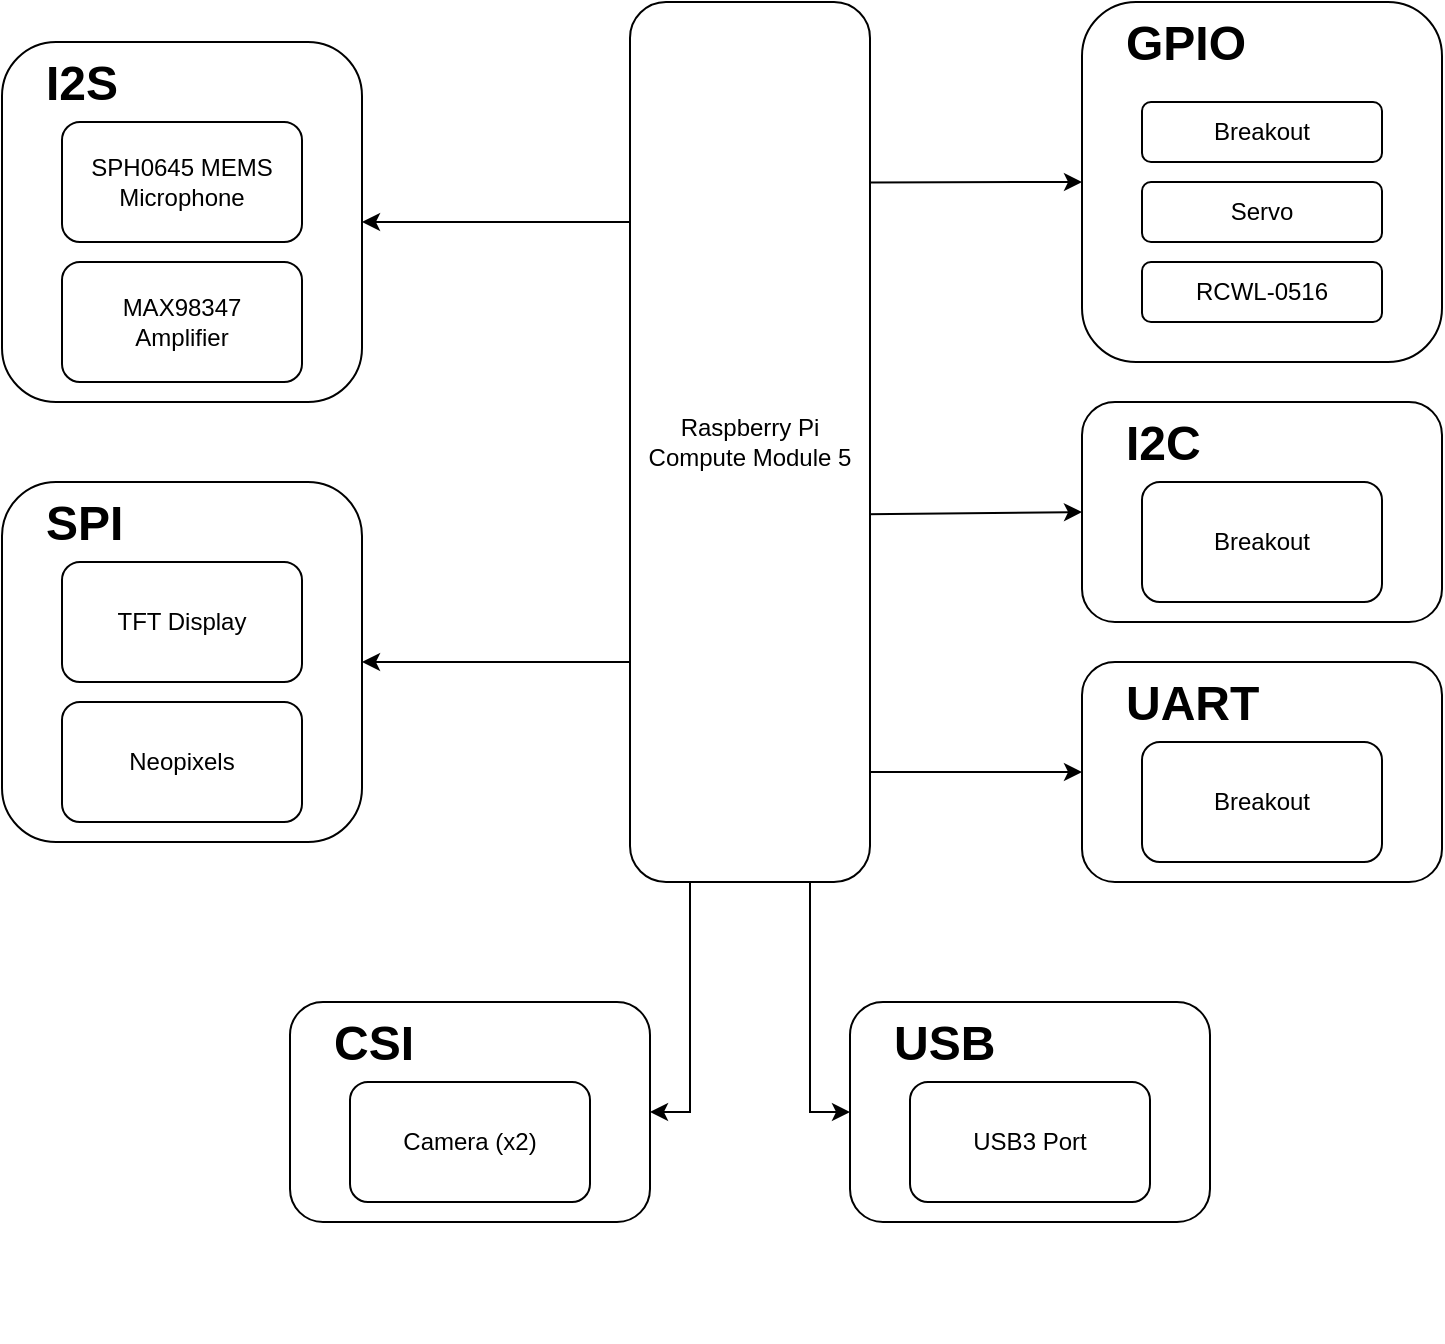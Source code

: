 <mxfile version="25.0.3">
  <diagram name="Page-1" id="oB73Pj1d5-FErsLsA9Aw">
    <mxGraphModel dx="1026" dy="579" grid="1" gridSize="10" guides="1" tooltips="1" connect="1" arrows="1" fold="1" page="1" pageScale="1" pageWidth="827" pageHeight="1169" math="0" shadow="0">
      <root>
        <mxCell id="0" />
        <mxCell id="1" parent="0" />
        <mxCell id="dYm7dDyOneSl2GsxLzdn-23" style="rounded=0;orthogonalLoop=1;jettySize=auto;html=1;exitX=0;exitY=0.25;exitDx=0;exitDy=0;entryX=1;entryY=0.5;entryDx=0;entryDy=0;" edge="1" parent="1" source="dYm7dDyOneSl2GsxLzdn-1" target="dYm7dDyOneSl2GsxLzdn-4">
          <mxGeometry relative="1" as="geometry" />
        </mxCell>
        <mxCell id="dYm7dDyOneSl2GsxLzdn-24" style="rounded=0;orthogonalLoop=1;jettySize=auto;html=1;exitX=0;exitY=0.75;exitDx=0;exitDy=0;entryX=1;entryY=0.5;entryDx=0;entryDy=0;" edge="1" parent="1" source="dYm7dDyOneSl2GsxLzdn-1" target="dYm7dDyOneSl2GsxLzdn-6">
          <mxGeometry relative="1" as="geometry" />
        </mxCell>
        <mxCell id="dYm7dDyOneSl2GsxLzdn-25" style="rounded=0;orthogonalLoop=1;jettySize=auto;html=1;exitX=1;exitY=0.205;exitDx=0;exitDy=0;entryX=0;entryY=0.5;entryDx=0;entryDy=0;exitPerimeter=0;" edge="1" parent="1" source="dYm7dDyOneSl2GsxLzdn-1" target="dYm7dDyOneSl2GsxLzdn-10">
          <mxGeometry relative="1" as="geometry" />
        </mxCell>
        <mxCell id="dYm7dDyOneSl2GsxLzdn-26" style="rounded=0;orthogonalLoop=1;jettySize=auto;html=1;exitX=0.983;exitY=0.582;exitDx=0;exitDy=0;entryX=0;entryY=0.5;entryDx=0;entryDy=0;exitPerimeter=0;" edge="1" parent="1" source="dYm7dDyOneSl2GsxLzdn-1" target="dYm7dDyOneSl2GsxLzdn-14">
          <mxGeometry relative="1" as="geometry" />
        </mxCell>
        <mxCell id="dYm7dDyOneSl2GsxLzdn-27" style="rounded=0;orthogonalLoop=1;jettySize=auto;html=1;exitX=1;exitY=0.875;exitDx=0;exitDy=0;entryX=0;entryY=0.5;entryDx=0;entryDy=0;exitPerimeter=0;" edge="1" parent="1" source="dYm7dDyOneSl2GsxLzdn-1" target="dYm7dDyOneSl2GsxLzdn-18">
          <mxGeometry relative="1" as="geometry" />
        </mxCell>
        <mxCell id="dYm7dDyOneSl2GsxLzdn-38" style="edgeStyle=orthogonalEdgeStyle;rounded=0;orthogonalLoop=1;jettySize=auto;html=1;exitX=0.25;exitY=1;exitDx=0;exitDy=0;entryX=1;entryY=0.5;entryDx=0;entryDy=0;" edge="1" parent="1" source="dYm7dDyOneSl2GsxLzdn-1" target="dYm7dDyOneSl2GsxLzdn-31">
          <mxGeometry relative="1" as="geometry" />
        </mxCell>
        <mxCell id="dYm7dDyOneSl2GsxLzdn-39" style="edgeStyle=orthogonalEdgeStyle;rounded=0;orthogonalLoop=1;jettySize=auto;html=1;exitX=0.75;exitY=1;exitDx=0;exitDy=0;entryX=0;entryY=0.5;entryDx=0;entryDy=0;" edge="1" parent="1" source="dYm7dDyOneSl2GsxLzdn-1" target="dYm7dDyOneSl2GsxLzdn-35">
          <mxGeometry relative="1" as="geometry" />
        </mxCell>
        <mxCell id="dYm7dDyOneSl2GsxLzdn-1" value="Raspberry Pi&lt;br&gt;Compute Module 5" style="rounded=1;whiteSpace=wrap;html=1;" vertex="1" parent="1">
          <mxGeometry x="354" y="80" width="120" height="440" as="geometry" />
        </mxCell>
        <mxCell id="dYm7dDyOneSl2GsxLzdn-10" value="" style="rounded=1;whiteSpace=wrap;html=1;" vertex="1" parent="1">
          <mxGeometry x="580" y="80" width="180" height="180" as="geometry" />
        </mxCell>
        <mxCell id="dYm7dDyOneSl2GsxLzdn-11" value="Breakout" style="rounded=1;whiteSpace=wrap;html=1;" vertex="1" parent="1">
          <mxGeometry x="610" y="130" width="120" height="30" as="geometry" />
        </mxCell>
        <mxCell id="dYm7dDyOneSl2GsxLzdn-12" value="RCWL-0516" style="rounded=1;whiteSpace=wrap;html=1;" vertex="1" parent="1">
          <mxGeometry x="610" y="210" width="120" height="30" as="geometry" />
        </mxCell>
        <mxCell id="dYm7dDyOneSl2GsxLzdn-13" value="&lt;h1 style=&quot;margin-top: 0px;&quot;&gt;&lt;span style=&quot;background-color: initial;&quot;&gt;GPIO&lt;/span&gt;&lt;/h1&gt;" style="text;html=1;whiteSpace=wrap;overflow=hidden;rounded=0;" vertex="1" parent="1">
          <mxGeometry x="600" y="80" width="70" height="40" as="geometry" />
        </mxCell>
        <mxCell id="dYm7dDyOneSl2GsxLzdn-14" value="" style="rounded=1;whiteSpace=wrap;html=1;" vertex="1" parent="1">
          <mxGeometry x="580" y="280" width="180" height="110" as="geometry" />
        </mxCell>
        <mxCell id="dYm7dDyOneSl2GsxLzdn-15" value="Breakout" style="rounded=1;whiteSpace=wrap;html=1;" vertex="1" parent="1">
          <mxGeometry x="610" y="320" width="120" height="60" as="geometry" />
        </mxCell>
        <mxCell id="dYm7dDyOneSl2GsxLzdn-17" value="&lt;h1 style=&quot;margin-top: 0px;&quot;&gt;&lt;span style=&quot;background-color: initial;&quot;&gt;I2C&lt;/span&gt;&lt;/h1&gt;" style="text;html=1;whiteSpace=wrap;overflow=hidden;rounded=0;" vertex="1" parent="1">
          <mxGeometry x="600" y="280" width="70" height="40" as="geometry" />
        </mxCell>
        <mxCell id="dYm7dDyOneSl2GsxLzdn-18" value="" style="rounded=1;whiteSpace=wrap;html=1;" vertex="1" parent="1">
          <mxGeometry x="580" y="410" width="180" height="110" as="geometry" />
        </mxCell>
        <mxCell id="dYm7dDyOneSl2GsxLzdn-19" value="Breakout" style="rounded=1;whiteSpace=wrap;html=1;" vertex="1" parent="1">
          <mxGeometry x="610" y="450" width="120" height="60" as="geometry" />
        </mxCell>
        <mxCell id="dYm7dDyOneSl2GsxLzdn-20" value="&lt;h1 style=&quot;margin-top: 0px;&quot;&gt;&lt;span style=&quot;background-color: initial;&quot;&gt;UART&lt;/span&gt;&lt;/h1&gt;" style="text;html=1;whiteSpace=wrap;overflow=hidden;rounded=0;" vertex="1" parent="1">
          <mxGeometry x="600" y="410" width="70" height="40" as="geometry" />
        </mxCell>
        <mxCell id="dYm7dDyOneSl2GsxLzdn-22" value="" style="group" vertex="1" connectable="0" parent="1">
          <mxGeometry x="40" y="320" width="180" height="180" as="geometry" />
        </mxCell>
        <mxCell id="dYm7dDyOneSl2GsxLzdn-6" value="" style="rounded=1;whiteSpace=wrap;html=1;" vertex="1" parent="dYm7dDyOneSl2GsxLzdn-22">
          <mxGeometry width="180" height="180" as="geometry" />
        </mxCell>
        <mxCell id="dYm7dDyOneSl2GsxLzdn-7" value="TFT Display" style="rounded=1;whiteSpace=wrap;html=1;" vertex="1" parent="dYm7dDyOneSl2GsxLzdn-22">
          <mxGeometry x="30" y="40" width="120" height="60" as="geometry" />
        </mxCell>
        <mxCell id="dYm7dDyOneSl2GsxLzdn-8" value="Neopixels" style="rounded=1;whiteSpace=wrap;html=1;" vertex="1" parent="dYm7dDyOneSl2GsxLzdn-22">
          <mxGeometry x="30" y="110" width="120" height="60" as="geometry" />
        </mxCell>
        <mxCell id="dYm7dDyOneSl2GsxLzdn-9" value="&lt;h1 style=&quot;margin-top: 0px;&quot;&gt;&lt;span style=&quot;background-color: initial;&quot;&gt;SPI&lt;/span&gt;&lt;/h1&gt;" style="text;html=1;whiteSpace=wrap;overflow=hidden;rounded=0;" vertex="1" parent="dYm7dDyOneSl2GsxLzdn-22">
          <mxGeometry x="20" width="50" height="40" as="geometry" />
        </mxCell>
        <mxCell id="dYm7dDyOneSl2GsxLzdn-28" value="" style="group" vertex="1" connectable="0" parent="1">
          <mxGeometry x="40" y="100" width="180" height="180" as="geometry" />
        </mxCell>
        <mxCell id="dYm7dDyOneSl2GsxLzdn-4" value="" style="rounded=1;whiteSpace=wrap;html=1;" vertex="1" parent="dYm7dDyOneSl2GsxLzdn-28">
          <mxGeometry width="180" height="180" as="geometry" />
        </mxCell>
        <mxCell id="dYm7dDyOneSl2GsxLzdn-2" value="SPH0645 MEMS&lt;br&gt;Microphone" style="rounded=1;whiteSpace=wrap;html=1;" vertex="1" parent="dYm7dDyOneSl2GsxLzdn-28">
          <mxGeometry x="30" y="40" width="120" height="60" as="geometry" />
        </mxCell>
        <mxCell id="dYm7dDyOneSl2GsxLzdn-3" value="MAX98347&lt;br&gt;Amplifier" style="rounded=1;whiteSpace=wrap;html=1;" vertex="1" parent="dYm7dDyOneSl2GsxLzdn-28">
          <mxGeometry x="30" y="110" width="120" height="60" as="geometry" />
        </mxCell>
        <mxCell id="dYm7dDyOneSl2GsxLzdn-5" value="&lt;h1 style=&quot;margin-top: 0px;&quot;&gt;&lt;span style=&quot;background-color: initial;&quot;&gt;I2S&lt;/span&gt;&lt;/h1&gt;" style="text;html=1;whiteSpace=wrap;overflow=hidden;rounded=0;" vertex="1" parent="dYm7dDyOneSl2GsxLzdn-28">
          <mxGeometry x="20" width="50" height="40" as="geometry" />
        </mxCell>
        <mxCell id="dYm7dDyOneSl2GsxLzdn-30" value="" style="group" vertex="1" connectable="0" parent="1">
          <mxGeometry x="140" y="570" width="180" height="180" as="geometry" />
        </mxCell>
        <mxCell id="dYm7dDyOneSl2GsxLzdn-31" value="" style="rounded=1;whiteSpace=wrap;html=1;movable=1;resizable=1;rotatable=1;deletable=1;editable=1;locked=0;connectable=1;" vertex="1" parent="dYm7dDyOneSl2GsxLzdn-30">
          <mxGeometry x="44" y="10" width="180" height="110" as="geometry" />
        </mxCell>
        <mxCell id="dYm7dDyOneSl2GsxLzdn-32" value="Camera (x2)" style="rounded=1;whiteSpace=wrap;html=1;" vertex="1" parent="dYm7dDyOneSl2GsxLzdn-30">
          <mxGeometry x="74" y="50" width="120" height="60" as="geometry" />
        </mxCell>
        <mxCell id="dYm7dDyOneSl2GsxLzdn-34" value="&lt;h1 style=&quot;margin-top: 0px;&quot;&gt;&lt;span style=&quot;background-color: initial;&quot;&gt;CSI&lt;/span&gt;&lt;/h1&gt;" style="text;html=1;whiteSpace=wrap;overflow=hidden;rounded=0;" vertex="1" parent="dYm7dDyOneSl2GsxLzdn-30">
          <mxGeometry x="64" y="10" width="50" height="40" as="geometry" />
        </mxCell>
        <mxCell id="dYm7dDyOneSl2GsxLzdn-35" value="" style="rounded=1;whiteSpace=wrap;html=1;movable=1;resizable=1;rotatable=1;deletable=1;editable=1;locked=0;connectable=1;" vertex="1" parent="1">
          <mxGeometry x="464" y="580" width="180" height="110" as="geometry" />
        </mxCell>
        <mxCell id="dYm7dDyOneSl2GsxLzdn-36" value="USB3 Port" style="rounded=1;whiteSpace=wrap;html=1;" vertex="1" parent="1">
          <mxGeometry x="494" y="620" width="120" height="60" as="geometry" />
        </mxCell>
        <mxCell id="dYm7dDyOneSl2GsxLzdn-37" value="&lt;h1 style=&quot;margin-top: 0px;&quot;&gt;&lt;span style=&quot;background-color: initial;&quot;&gt;USB&lt;/span&gt;&lt;/h1&gt;" style="text;html=1;whiteSpace=wrap;overflow=hidden;rounded=0;" vertex="1" parent="1">
          <mxGeometry x="484" y="580" width="66" height="40" as="geometry" />
        </mxCell>
        <mxCell id="dYm7dDyOneSl2GsxLzdn-40" value="Servo" style="rounded=1;whiteSpace=wrap;html=1;" vertex="1" parent="1">
          <mxGeometry x="610" y="170" width="120" height="30" as="geometry" />
        </mxCell>
      </root>
    </mxGraphModel>
  </diagram>
</mxfile>
